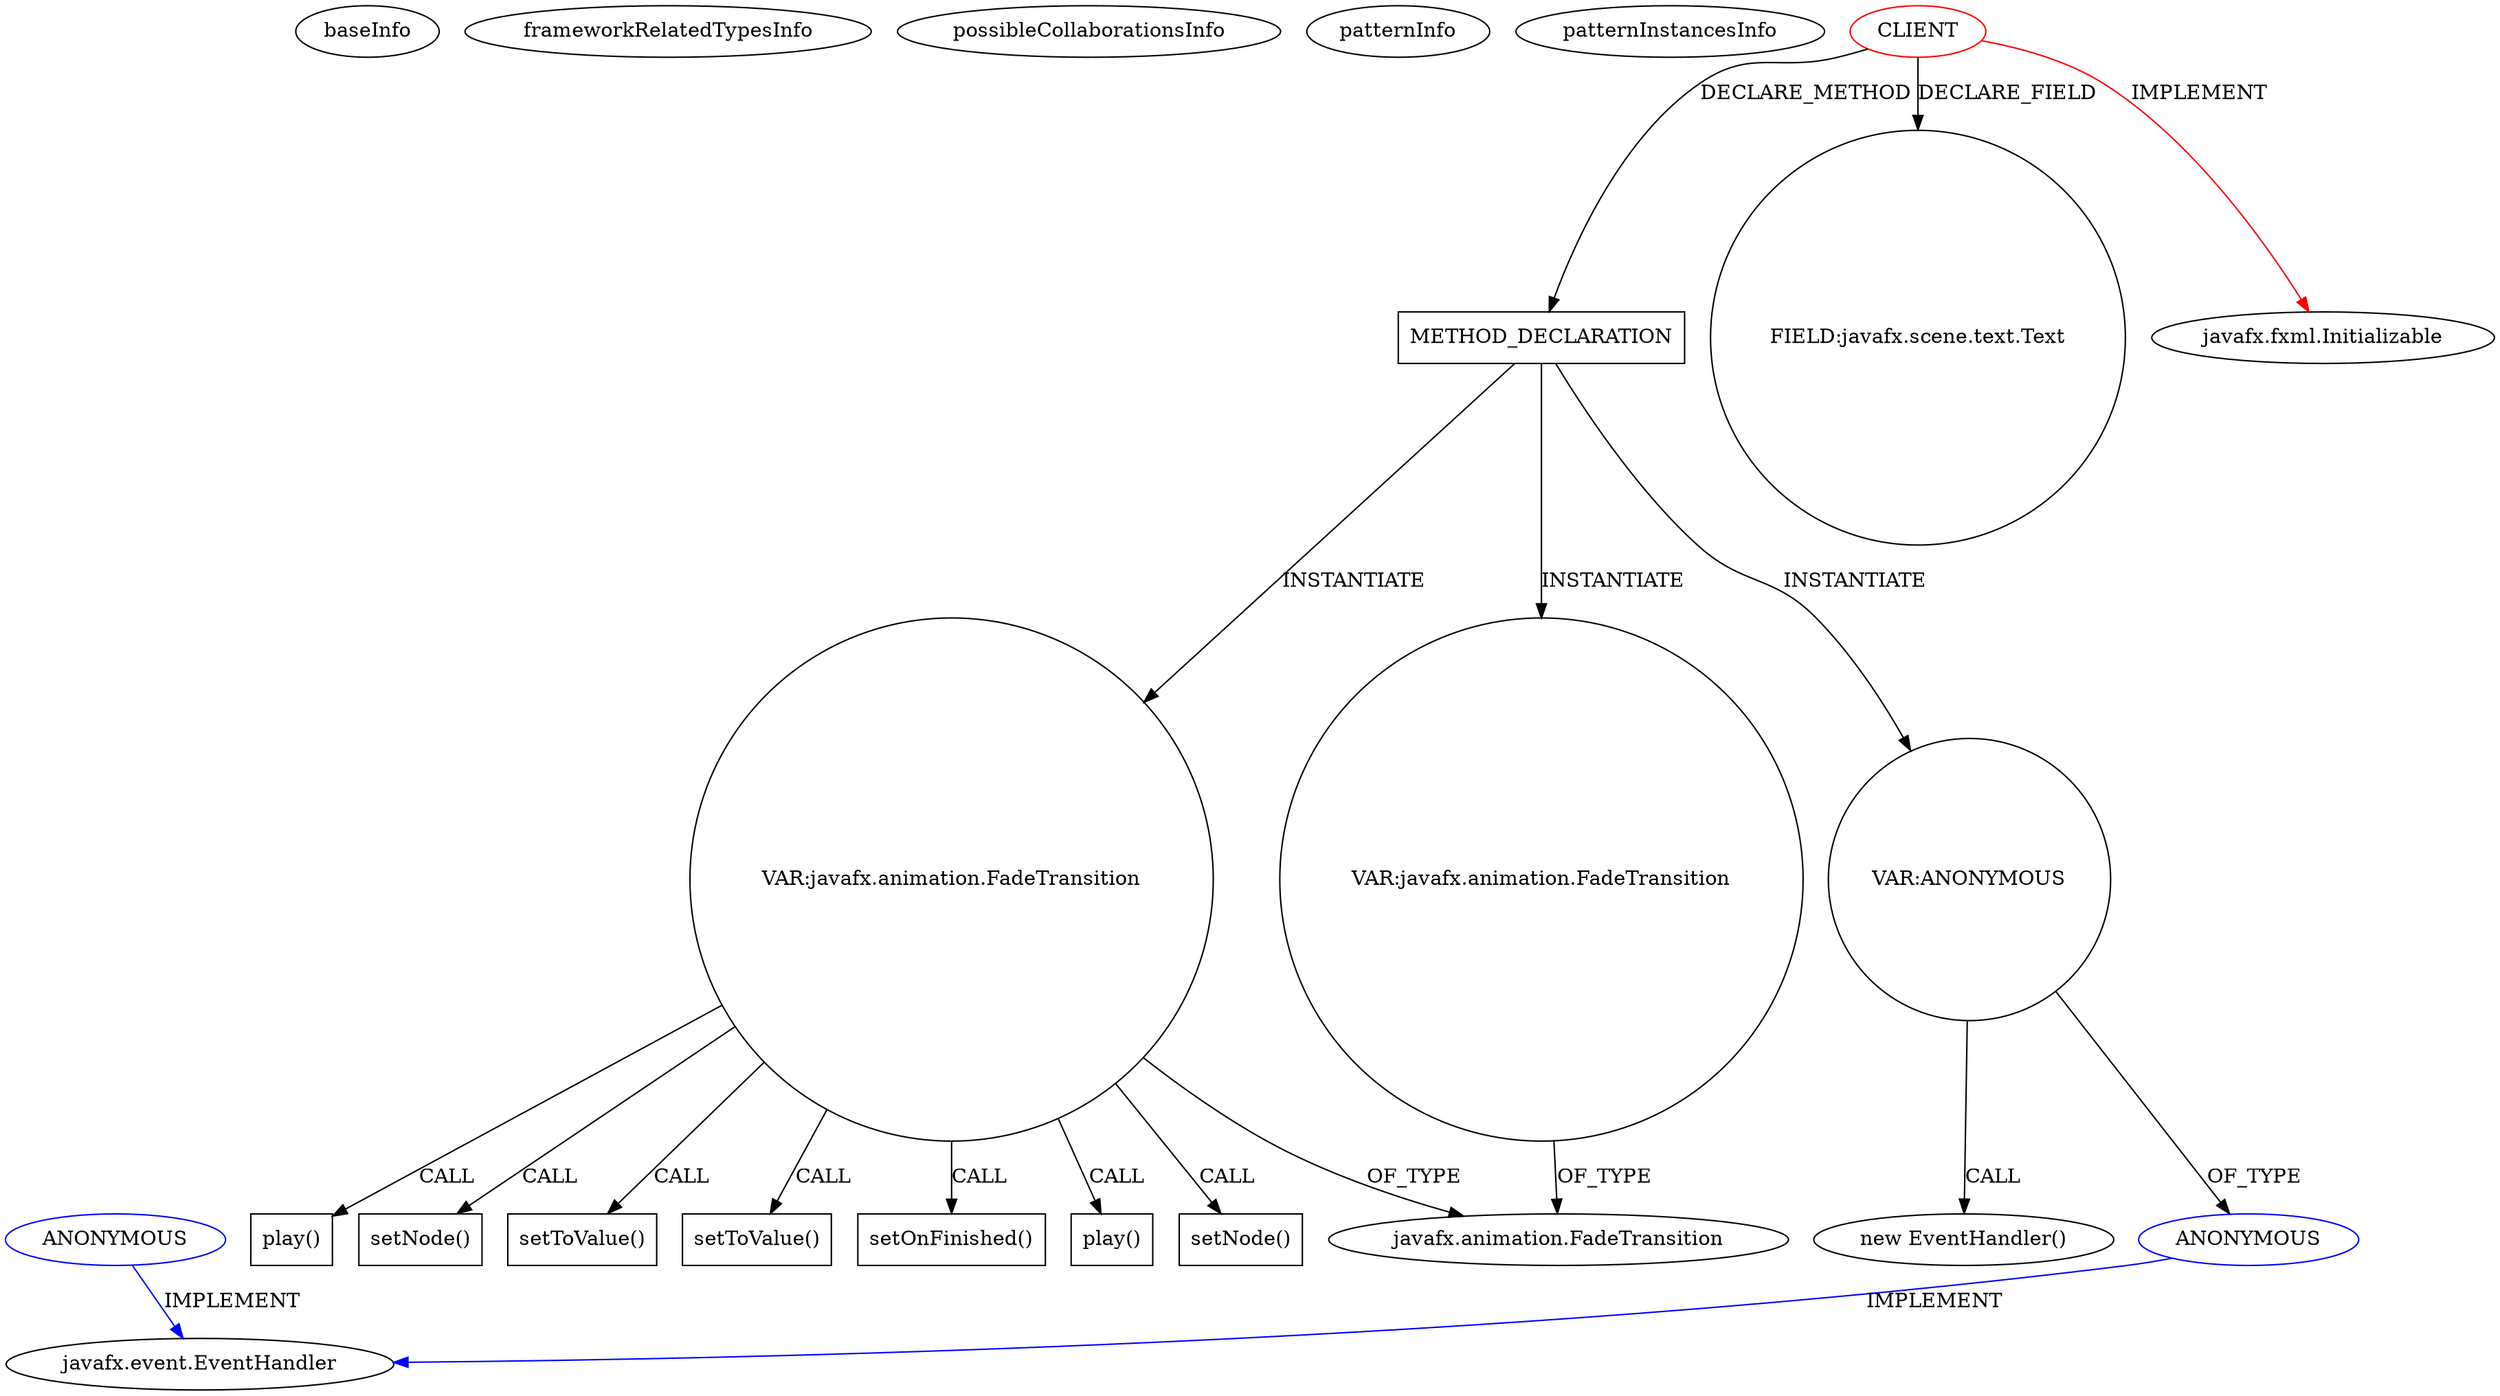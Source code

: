 digraph {
baseInfo[graphId=3572,category="pattern",isAnonymous=false,possibleRelation=true]
frameworkRelatedTypesInfo[0="javafx.fxml.Initializable"]
possibleCollaborationsInfo[0="3572~INSTANTIATION-CLIENT_METHOD_DECLARATION-~javafx.fxml.Initializable ~javafx.event.EventHandler ~false~true"]
patternInfo[frequency=2.0,patternRootClient=0]
patternInstancesInfo[0="skrb-SimplePresenter~/skrb-SimplePresenter/SimplePresenter-master/src/contents/page3.java~page3~4232",1="skrb-SimplePresenter~/skrb-SimplePresenter/SimplePresenter-master/src/contents/page4.java~page4~4222"]
168[label="javafx.animation.FadeTransition",vertexType="FRAMEWORK_CLASS_TYPE",isFrameworkType=false]
167[label="VAR:javafx.animation.FadeTransition",vertexType="VARIABLE_EXPRESION",isFrameworkType=false,shape=circle]
198[label="play()",vertexType="INSIDE_CALL",isFrameworkType=false,shape=box]
185[label="setNode()",vertexType="INSIDE_CALL",isFrameworkType=false,shape=box]
141[label="METHOD_DECLARATION",vertexType="CLIENT_METHOD_DECLARATION",isFrameworkType=false,shape=box]
0[label="CLIENT",vertexType="ROOT_CLIENT_CLASS_DECLARATION",isFrameworkType=false,color=red]
191[label="VAR:ANONYMOUS",vertexType="VARIABLE_EXPRESION",isFrameworkType=false,shape=circle]
192[label="ANONYMOUS",vertexType="REFERENCE_ANONYMOUS_DECLARATION",isFrameworkType=false,color=blue]
190[label="new EventHandler()",vertexType="CONSTRUCTOR_CALL",isFrameworkType=false]
12[label="FIELD:javafx.scene.text.Text",vertexType="FIELD_DECLARATION",isFrameworkType=false,shape=circle]
1[label="javafx.fxml.Initializable",vertexType="FRAMEWORK_INTERFACE_TYPE",isFrameworkType=false]
179[label="VAR:javafx.animation.FadeTransition",vertexType="VARIABLE_EXPRESION",isFrameworkType=false,shape=circle]
177[label="play()",vertexType="INSIDE_CALL",isFrameworkType=false,shape=box]
173[label="setNode()",vertexType="INSIDE_CALL",isFrameworkType=false,shape=box]
187[label="setToValue()",vertexType="INSIDE_CALL",isFrameworkType=false,shape=box]
175[label="setToValue()",vertexType="INSIDE_CALL",isFrameworkType=false,shape=box]
189[label="setOnFinished()",vertexType="INSIDE_CALL",isFrameworkType=false,shape=box]
51[label="javafx.event.EventHandler",vertexType="FRAMEWORK_INTERFACE_TYPE",isFrameworkType=false]
110[label="ANONYMOUS",vertexType="REFERENCE_ANONYMOUS_DECLARATION",isFrameworkType=false,color=blue]
167->168[label="OF_TYPE"]
167->173[label="CALL"]
0->1[label="IMPLEMENT",color=red]
167->198[label="CALL"]
0->12[label="DECLARE_FIELD"]
167->187[label="CALL"]
179->168[label="OF_TYPE"]
141->179[label="INSTANTIATE"]
141->167[label="INSTANTIATE"]
167->175[label="CALL"]
192->51[label="IMPLEMENT",color=blue]
0->141[label="DECLARE_METHOD"]
191->190[label="CALL"]
141->191[label="INSTANTIATE"]
167->185[label="CALL"]
167->177[label="CALL"]
191->192[label="OF_TYPE"]
110->51[label="IMPLEMENT",color=blue]
167->189[label="CALL"]
}
